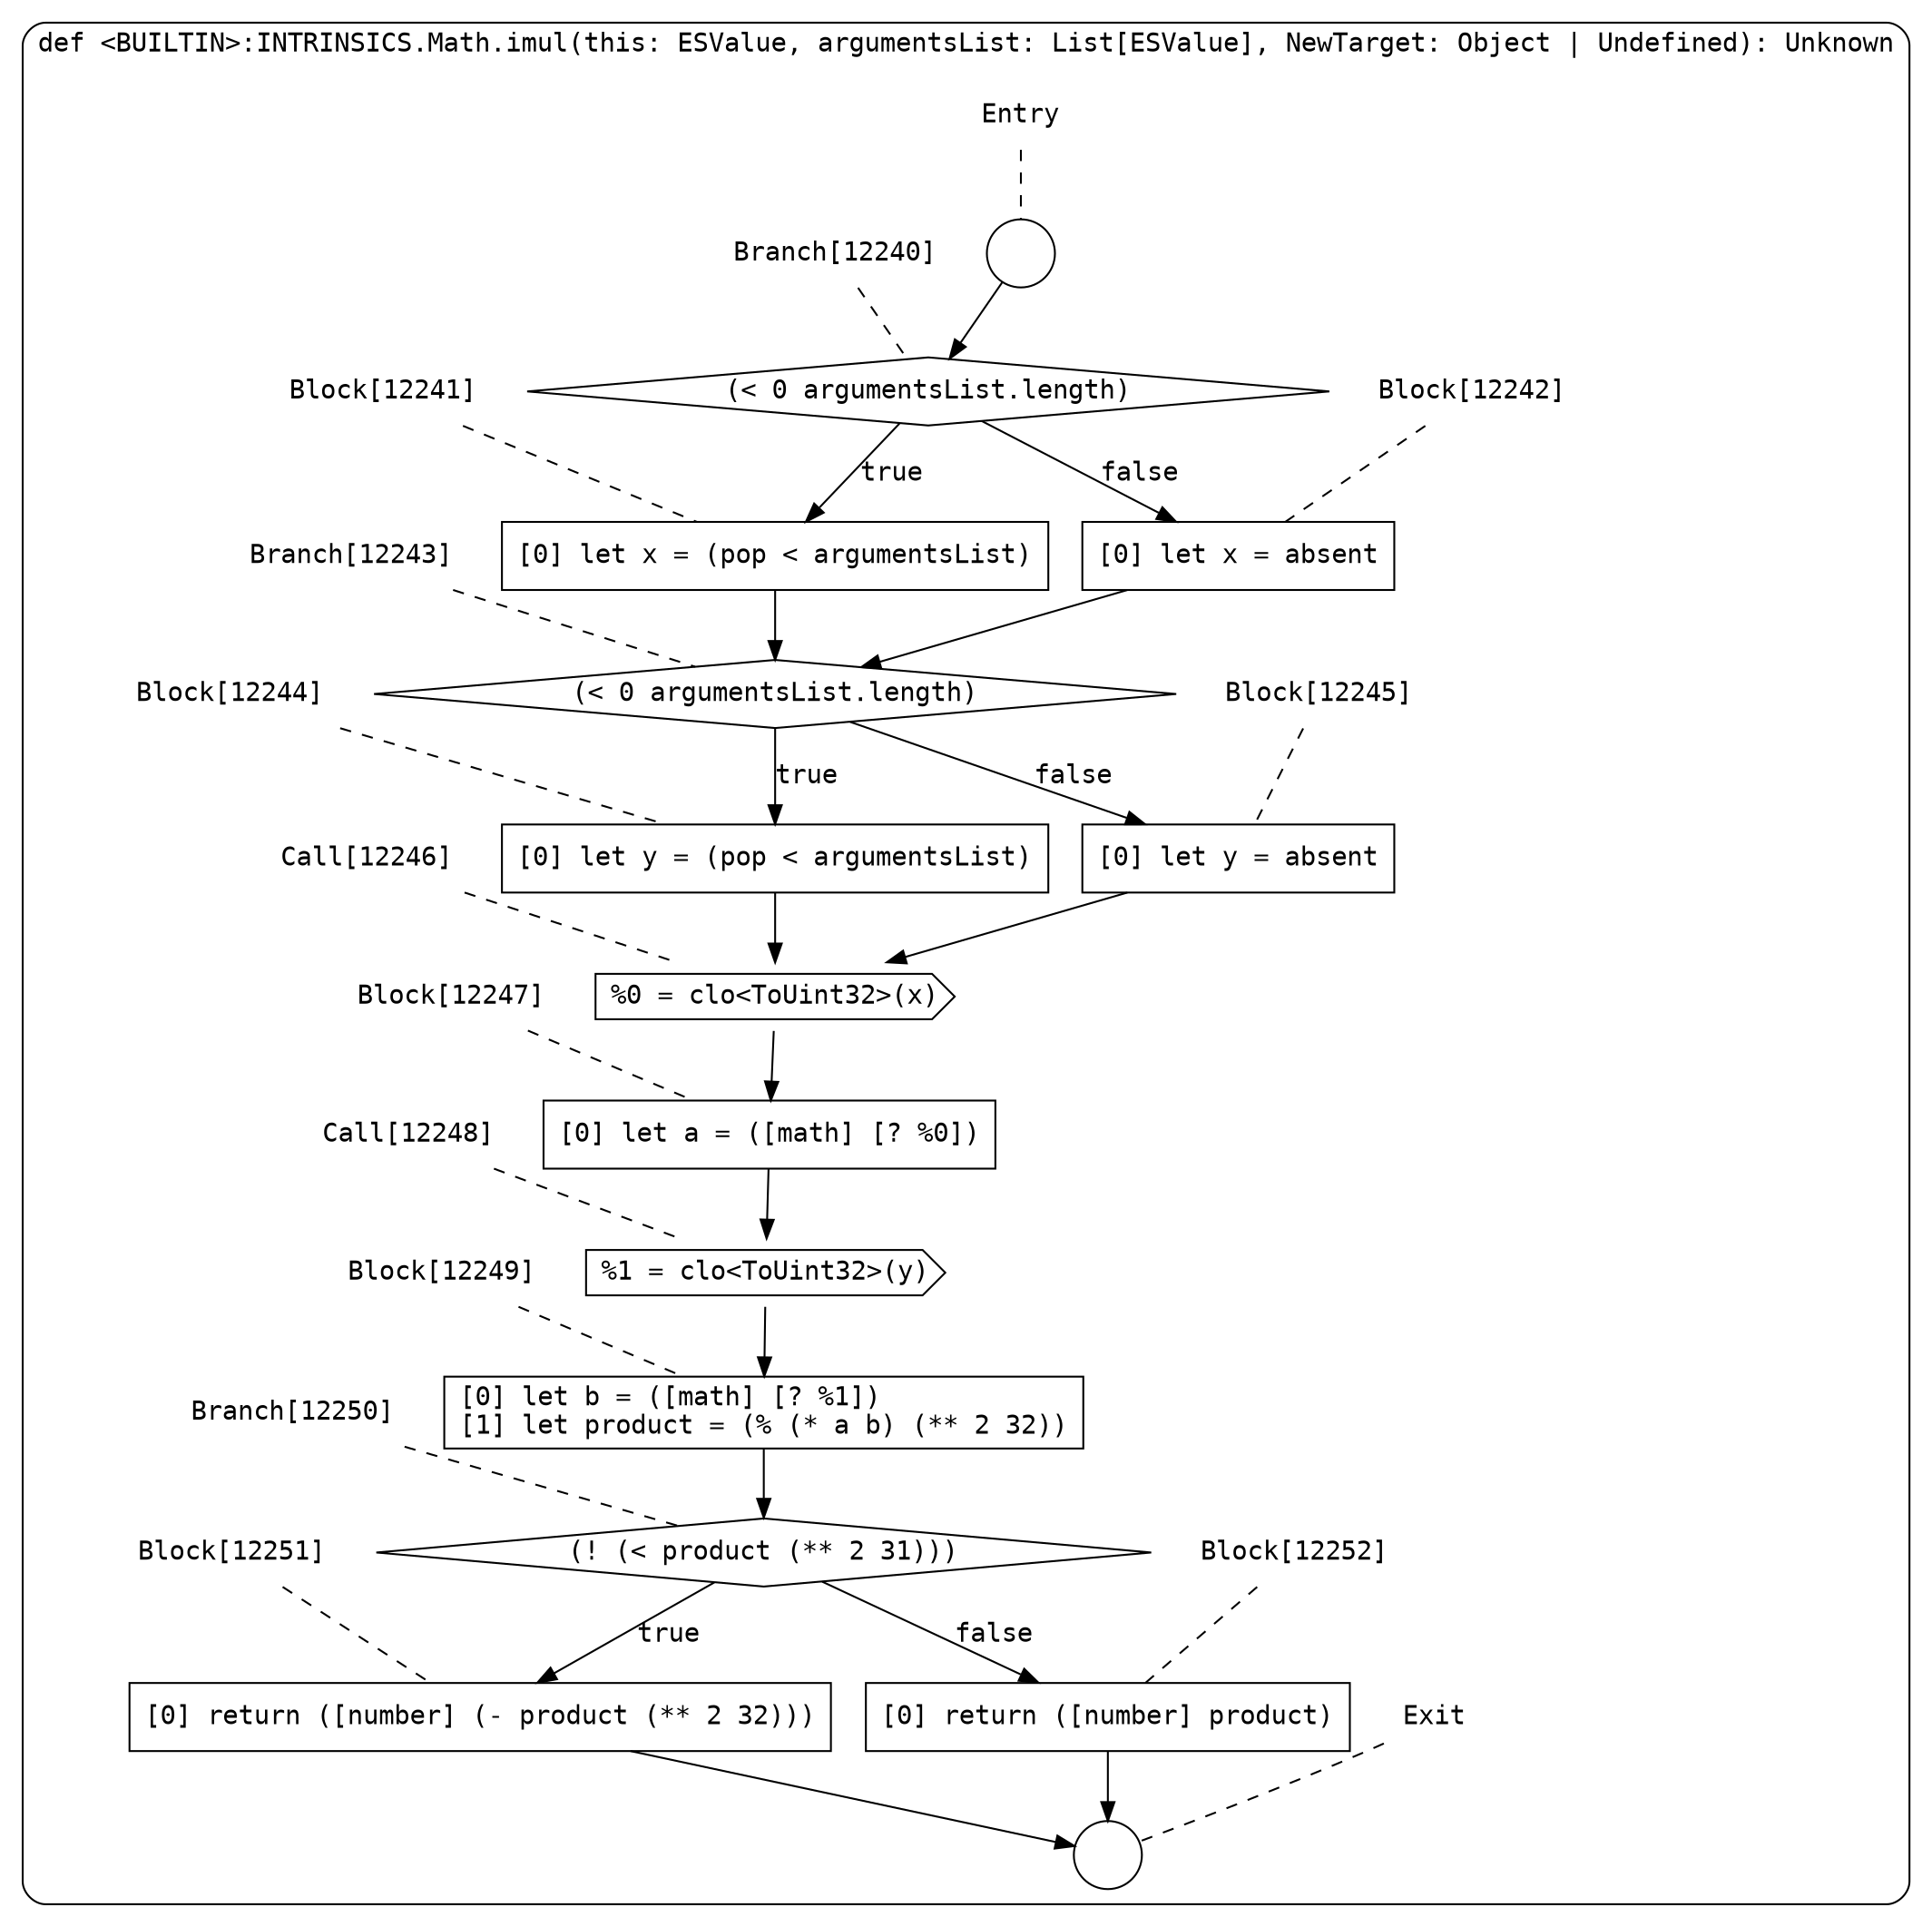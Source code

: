 digraph {
  graph [fontname = "Consolas"]
  node [fontname = "Consolas"]
  edge [fontname = "Consolas"]
  subgraph cluster2094 {
    label = "def <BUILTIN>:INTRINSICS.Math.imul(this: ESValue, argumentsList: List[ESValue], NewTarget: Object | Undefined): Unknown"
    style = rounded
    cluster2094_entry_name [shape=none, label=<<font color="black">Entry</font>>]
    cluster2094_entry_name -> cluster2094_entry [arrowhead=none, color="black", style=dashed]
    cluster2094_entry [shape=circle label=" " color="black" fillcolor="white" style=filled]
    cluster2094_entry -> node12240 [color="black"]
    cluster2094_exit_name [shape=none, label=<<font color="black">Exit</font>>]
    cluster2094_exit_name -> cluster2094_exit [arrowhead=none, color="black", style=dashed]
    cluster2094_exit [shape=circle label=" " color="black" fillcolor="white" style=filled]
    node12240_name [shape=none, label=<<font color="black">Branch[12240]</font>>]
    node12240_name -> node12240 [arrowhead=none, color="black", style=dashed]
    node12240 [shape=diamond, label=<<font color="black">(&lt; 0 argumentsList.length)</font>> color="black" fillcolor="white", style=filled]
    node12240 -> node12241 [label=<<font color="black">true</font>> color="black"]
    node12240 -> node12242 [label=<<font color="black">false</font>> color="black"]
    node12241_name [shape=none, label=<<font color="black">Block[12241]</font>>]
    node12241_name -> node12241 [arrowhead=none, color="black", style=dashed]
    node12241 [shape=box, label=<<font color="black">[0] let x = (pop &lt; argumentsList)<BR ALIGN="LEFT"/></font>> color="black" fillcolor="white", style=filled]
    node12241 -> node12243 [color="black"]
    node12242_name [shape=none, label=<<font color="black">Block[12242]</font>>]
    node12242_name -> node12242 [arrowhead=none, color="black", style=dashed]
    node12242 [shape=box, label=<<font color="black">[0] let x = absent<BR ALIGN="LEFT"/></font>> color="black" fillcolor="white", style=filled]
    node12242 -> node12243 [color="black"]
    node12243_name [shape=none, label=<<font color="black">Branch[12243]</font>>]
    node12243_name -> node12243 [arrowhead=none, color="black", style=dashed]
    node12243 [shape=diamond, label=<<font color="black">(&lt; 0 argumentsList.length)</font>> color="black" fillcolor="white", style=filled]
    node12243 -> node12244 [label=<<font color="black">true</font>> color="black"]
    node12243 -> node12245 [label=<<font color="black">false</font>> color="black"]
    node12244_name [shape=none, label=<<font color="black">Block[12244]</font>>]
    node12244_name -> node12244 [arrowhead=none, color="black", style=dashed]
    node12244 [shape=box, label=<<font color="black">[0] let y = (pop &lt; argumentsList)<BR ALIGN="LEFT"/></font>> color="black" fillcolor="white", style=filled]
    node12244 -> node12246 [color="black"]
    node12245_name [shape=none, label=<<font color="black">Block[12245]</font>>]
    node12245_name -> node12245 [arrowhead=none, color="black", style=dashed]
    node12245 [shape=box, label=<<font color="black">[0] let y = absent<BR ALIGN="LEFT"/></font>> color="black" fillcolor="white", style=filled]
    node12245 -> node12246 [color="black"]
    node12246_name [shape=none, label=<<font color="black">Call[12246]</font>>]
    node12246_name -> node12246 [arrowhead=none, color="black", style=dashed]
    node12246 [shape=cds, label=<<font color="black">%0 = clo&lt;ToUint32&gt;(x)</font>> color="black" fillcolor="white", style=filled]
    node12246 -> node12247 [color="black"]
    node12247_name [shape=none, label=<<font color="black">Block[12247]</font>>]
    node12247_name -> node12247 [arrowhead=none, color="black", style=dashed]
    node12247 [shape=box, label=<<font color="black">[0] let a = ([math] [? %0])<BR ALIGN="LEFT"/></font>> color="black" fillcolor="white", style=filled]
    node12247 -> node12248 [color="black"]
    node12248_name [shape=none, label=<<font color="black">Call[12248]</font>>]
    node12248_name -> node12248 [arrowhead=none, color="black", style=dashed]
    node12248 [shape=cds, label=<<font color="black">%1 = clo&lt;ToUint32&gt;(y)</font>> color="black" fillcolor="white", style=filled]
    node12248 -> node12249 [color="black"]
    node12249_name [shape=none, label=<<font color="black">Block[12249]</font>>]
    node12249_name -> node12249 [arrowhead=none, color="black", style=dashed]
    node12249 [shape=box, label=<<font color="black">[0] let b = ([math] [? %1])<BR ALIGN="LEFT"/>[1] let product = (% (* a b) (** 2 32))<BR ALIGN="LEFT"/></font>> color="black" fillcolor="white", style=filled]
    node12249 -> node12250 [color="black"]
    node12250_name [shape=none, label=<<font color="black">Branch[12250]</font>>]
    node12250_name -> node12250 [arrowhead=none, color="black", style=dashed]
    node12250 [shape=diamond, label=<<font color="black">(! (&lt; product (** 2 31)))</font>> color="black" fillcolor="white", style=filled]
    node12250 -> node12251 [label=<<font color="black">true</font>> color="black"]
    node12250 -> node12252 [label=<<font color="black">false</font>> color="black"]
    node12251_name [shape=none, label=<<font color="black">Block[12251]</font>>]
    node12251_name -> node12251 [arrowhead=none, color="black", style=dashed]
    node12251 [shape=box, label=<<font color="black">[0] return ([number] (- product (** 2 32)))<BR ALIGN="LEFT"/></font>> color="black" fillcolor="white", style=filled]
    node12251 -> cluster2094_exit [color="black"]
    node12252_name [shape=none, label=<<font color="black">Block[12252]</font>>]
    node12252_name -> node12252 [arrowhead=none, color="black", style=dashed]
    node12252 [shape=box, label=<<font color="black">[0] return ([number] product)<BR ALIGN="LEFT"/></font>> color="black" fillcolor="white", style=filled]
    node12252 -> cluster2094_exit [color="black"]
  }
}